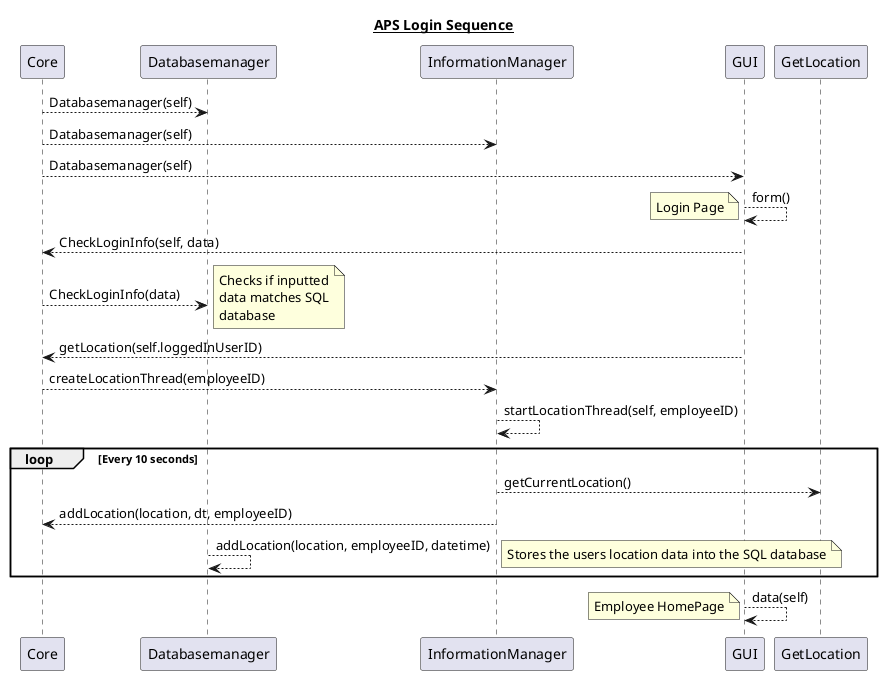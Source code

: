 @startuml

participant Core
participant Databasemanager
participant InformationManager
participant GUI
participant GetLocation

title __APS Login Sequence__

Core --> Databasemanager : Databasemanager(self)
Core --> InformationManager: Databasemanager(self)
Core --> GUI: Databasemanager(self)


GUI --> GUI: form()
note left
Login Page
end note

GUI --> Core : CheckLoginInfo(self, data)
Core --> Databasemanager: CheckLoginInfo(data)
note right
Checks if inputted
data matches SQL
database
end note

GUI --> Core: getLocation(self.loggedInUserID)
Core --> InformationManager: createLocationThread(employeeID)
 InformationManager --> InformationManager: startLocationThread(self, employeeID)
loop Every 10 seconds
    InformationManager --> GetLocation: getCurrentLocation()
    InformationManager --> Core: addLocation(location, dt, employeeID)
    Databasemanager --> Databasemanager: addLocation(location, employeeID, datetime)
    note right
    Stores the users location data into the SQL database
    end note
end

GUI --> GUI : data(self)
note left
Employee HomePage
end note


@enduml
